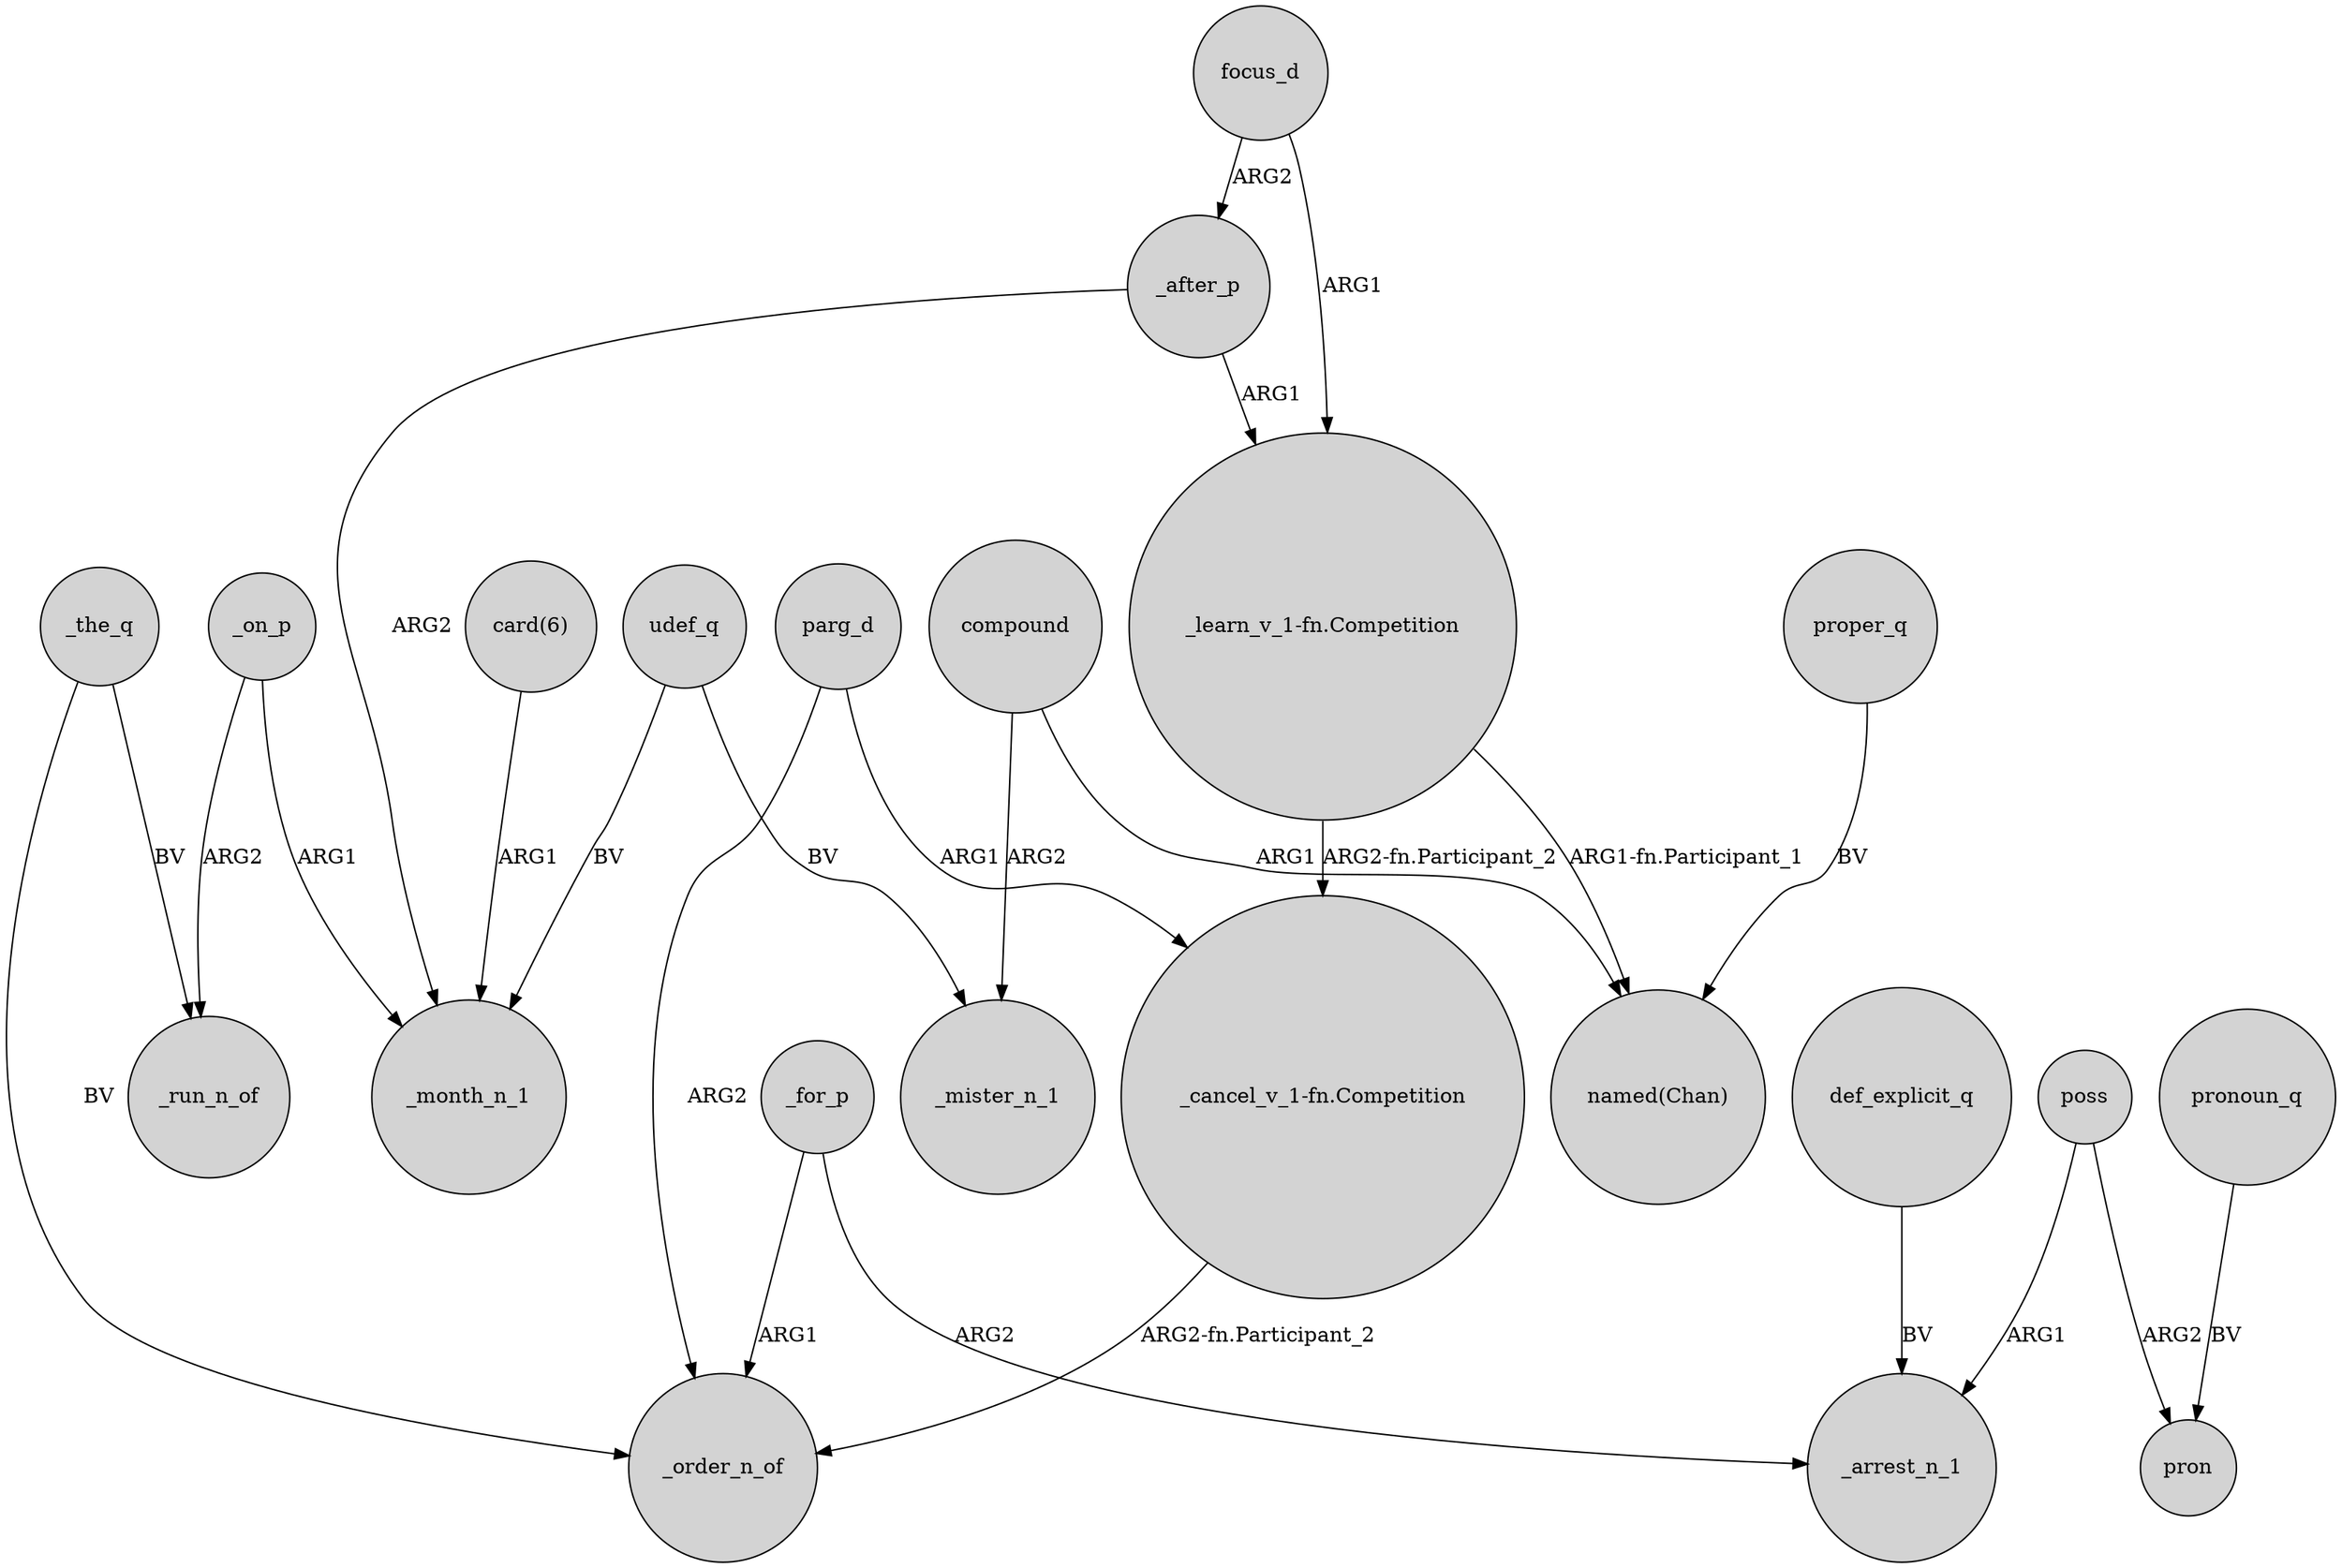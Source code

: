 digraph {
	node [shape=circle style=filled]
	udef_q -> _month_n_1 [label=BV]
	_on_p -> _run_n_of [label=ARG2]
	focus_d -> "_learn_v_1-fn.Competition" [label=ARG1]
	compound -> _mister_n_1 [label=ARG2]
	compound -> "named(Chan)" [label=ARG1]
	def_explicit_q -> _arrest_n_1 [label=BV]
	_the_q -> _run_n_of [label=BV]
	poss -> _arrest_n_1 [label=ARG1]
	_after_p -> _month_n_1 [label=ARG2]
	"_learn_v_1-fn.Competition" -> "named(Chan)" [label="ARG1-fn.Participant_1"]
	udef_q -> _mister_n_1 [label=BV]
	parg_d -> _order_n_of [label=ARG2]
	_the_q -> _order_n_of [label=BV]
	pronoun_q -> pron [label=BV]
	parg_d -> "_cancel_v_1-fn.Competition" [label=ARG1]
	poss -> pron [label=ARG2]
	_after_p -> "_learn_v_1-fn.Competition" [label=ARG1]
	_for_p -> _arrest_n_1 [label=ARG2]
	_for_p -> _order_n_of [label=ARG1]
	proper_q -> "named(Chan)" [label=BV]
	focus_d -> _after_p [label=ARG2]
	"_learn_v_1-fn.Competition" -> "_cancel_v_1-fn.Competition" [label="ARG2-fn.Participant_2"]
	_on_p -> _month_n_1 [label=ARG1]
	"card(6)" -> _month_n_1 [label=ARG1]
	"_cancel_v_1-fn.Competition" -> _order_n_of [label="ARG2-fn.Participant_2"]
}
